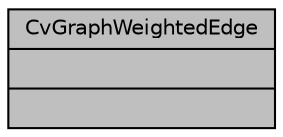 digraph "CvGraphWeightedEdge"
{
 // LATEX_PDF_SIZE
  edge [fontname="Helvetica",fontsize="10",labelfontname="Helvetica",labelfontsize="10"];
  node [fontname="Helvetica",fontsize="10",shape=record];
  Node1 [label="{CvGraphWeightedEdge\n||}",height=0.2,width=0.4,color="black", fillcolor="grey75", style="filled", fontcolor="black",tooltip=" "];
}
